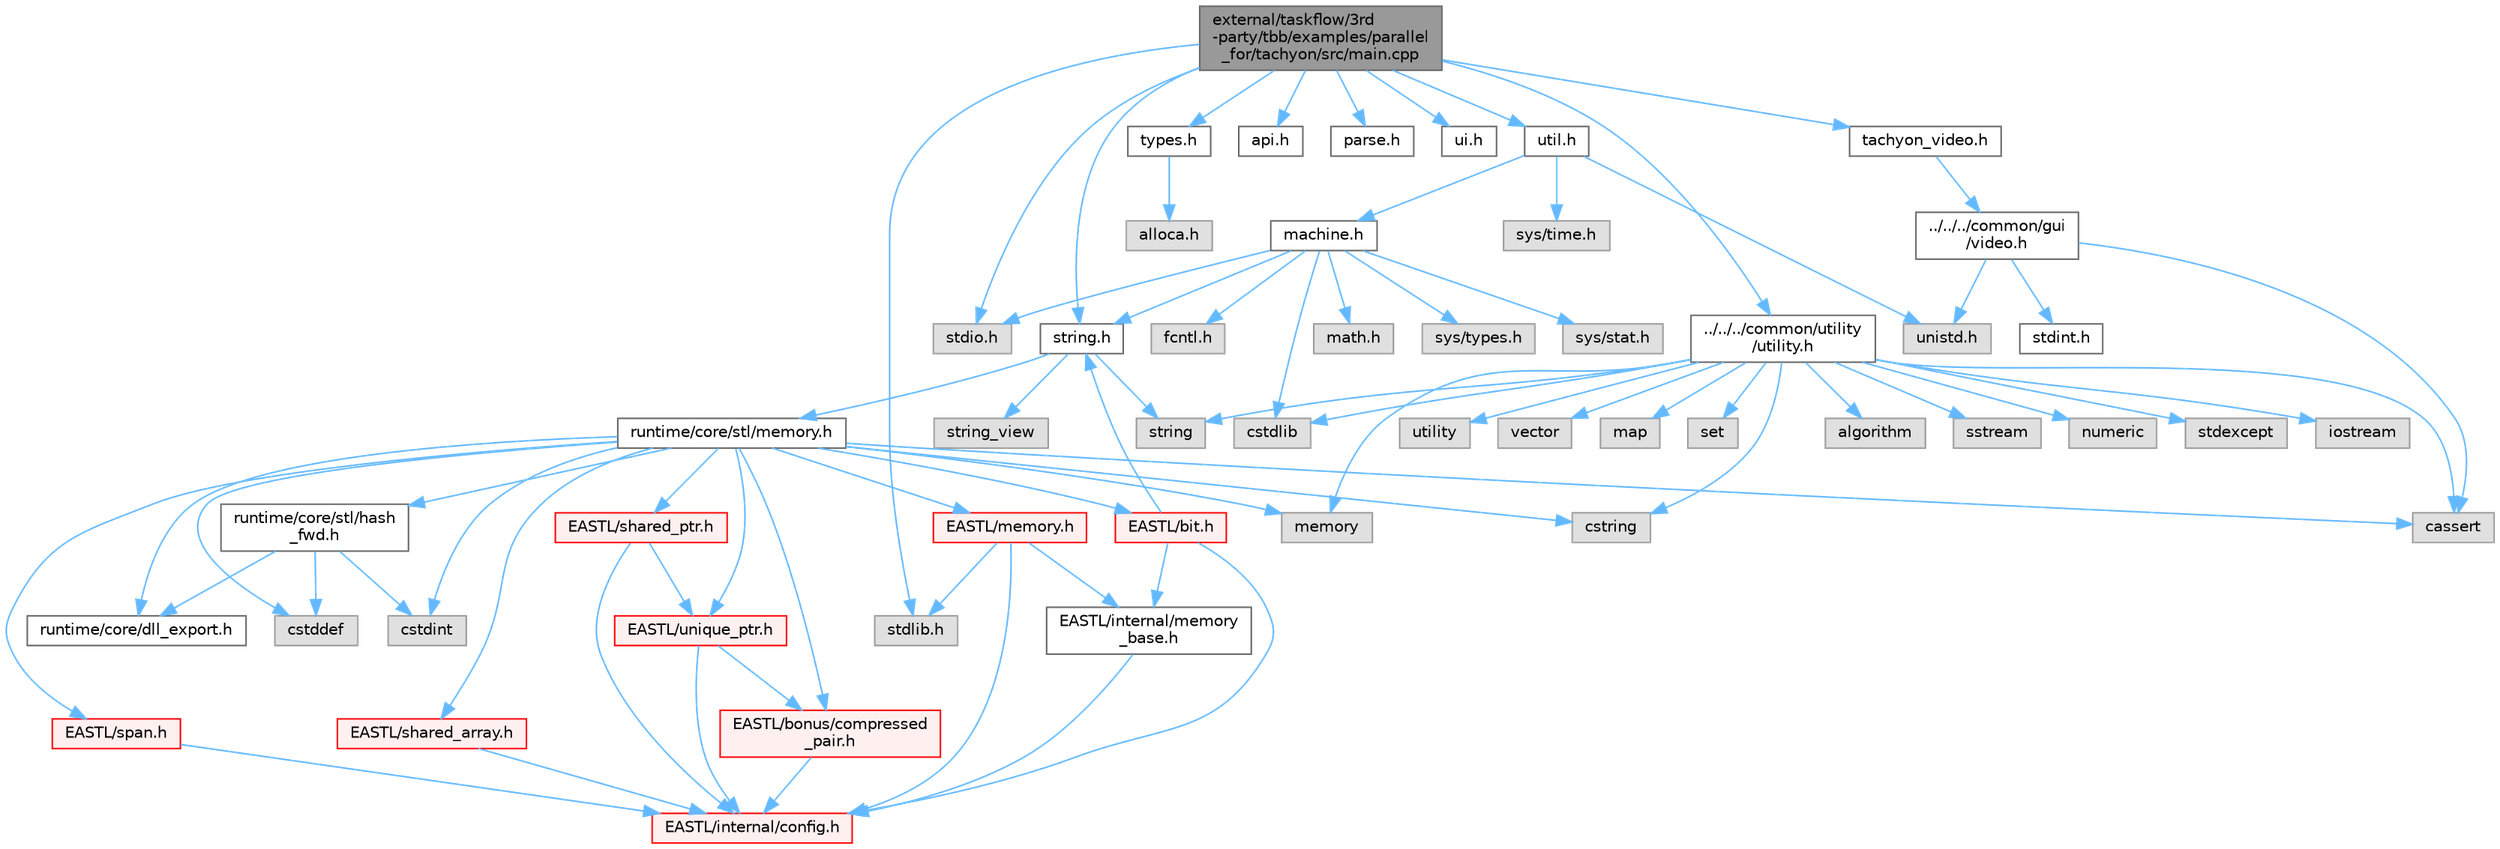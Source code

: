 digraph "external/taskflow/3rd-party/tbb/examples/parallel_for/tachyon/src/main.cpp"
{
 // LATEX_PDF_SIZE
  bgcolor="transparent";
  edge [fontname=Helvetica,fontsize=10,labelfontname=Helvetica,labelfontsize=10];
  node [fontname=Helvetica,fontsize=10,shape=box,height=0.2,width=0.4];
  Node1 [id="Node000001",label="external/taskflow/3rd\l-party/tbb/examples/parallel\l_for/tachyon/src/main.cpp",height=0.2,width=0.4,color="gray40", fillcolor="grey60", style="filled", fontcolor="black",tooltip=" "];
  Node1 -> Node2 [id="edge1_Node000001_Node000002",color="steelblue1",style="solid",tooltip=" "];
  Node2 [id="Node000002",label="stdio.h",height=0.2,width=0.4,color="grey60", fillcolor="#E0E0E0", style="filled",tooltip=" "];
  Node1 -> Node3 [id="edge2_Node000001_Node000003",color="steelblue1",style="solid",tooltip=" "];
  Node3 [id="Node000003",label="stdlib.h",height=0.2,width=0.4,color="grey60", fillcolor="#E0E0E0", style="filled",tooltip=" "];
  Node1 -> Node4 [id="edge3_Node000001_Node000004",color="steelblue1",style="solid",tooltip=" "];
  Node4 [id="Node000004",label="string.h",height=0.2,width=0.4,color="grey40", fillcolor="white", style="filled",URL="$string_8h.html",tooltip=" "];
  Node4 -> Node5 [id="edge4_Node000004_Node000005",color="steelblue1",style="solid",tooltip=" "];
  Node5 [id="Node000005",label="string",height=0.2,width=0.4,color="grey60", fillcolor="#E0E0E0", style="filled",tooltip=" "];
  Node4 -> Node6 [id="edge5_Node000004_Node000006",color="steelblue1",style="solid",tooltip=" "];
  Node6 [id="Node000006",label="string_view",height=0.2,width=0.4,color="grey60", fillcolor="#E0E0E0", style="filled",tooltip=" "];
  Node4 -> Node7 [id="edge6_Node000004_Node000007",color="steelblue1",style="solid",tooltip=" "];
  Node7 [id="Node000007",label="runtime/core/stl/memory.h",height=0.2,width=0.4,color="grey40", fillcolor="white", style="filled",URL="$runtime_2core_2stl_2memory_8h.html",tooltip=" "];
  Node7 -> Node8 [id="edge7_Node000007_Node000008",color="steelblue1",style="solid",tooltip=" "];
  Node8 [id="Node000008",label="cstddef",height=0.2,width=0.4,color="grey60", fillcolor="#E0E0E0", style="filled",tooltip=" "];
  Node7 -> Node9 [id="edge8_Node000007_Node000009",color="steelblue1",style="solid",tooltip=" "];
  Node9 [id="Node000009",label="cstdint",height=0.2,width=0.4,color="grey60", fillcolor="#E0E0E0", style="filled",tooltip=" "];
  Node7 -> Node10 [id="edge9_Node000007_Node000010",color="steelblue1",style="solid",tooltip=" "];
  Node10 [id="Node000010",label="cassert",height=0.2,width=0.4,color="grey60", fillcolor="#E0E0E0", style="filled",tooltip=" "];
  Node7 -> Node11 [id="edge10_Node000007_Node000011",color="steelblue1",style="solid",tooltip=" "];
  Node11 [id="Node000011",label="memory",height=0.2,width=0.4,color="grey60", fillcolor="#E0E0E0", style="filled",tooltip=" "];
  Node7 -> Node12 [id="edge11_Node000007_Node000012",color="steelblue1",style="solid",tooltip=" "];
  Node12 [id="Node000012",label="cstring",height=0.2,width=0.4,color="grey60", fillcolor="#E0E0E0", style="filled",tooltip=" "];
  Node7 -> Node13 [id="edge12_Node000007_Node000013",color="steelblue1",style="solid",tooltip=" "];
  Node13 [id="Node000013",label="EASTL/bit.h",height=0.2,width=0.4,color="red", fillcolor="#FFF0F0", style="filled",URL="$bit_8h.html",tooltip=" "];
  Node13 -> Node14 [id="edge13_Node000013_Node000014",color="steelblue1",style="solid",tooltip=" "];
  Node14 [id="Node000014",label="EASTL/internal/config.h",height=0.2,width=0.4,color="red", fillcolor="#FFF0F0", style="filled",URL="$runtime_2_e_a_s_t_l_2include_2_e_a_s_t_l_2internal_2config_8h.html",tooltip=" "];
  Node13 -> Node23 [id="edge14_Node000013_Node000023",color="steelblue1",style="solid",tooltip=" "];
  Node23 [id="Node000023",label="EASTL/internal/memory\l_base.h",height=0.2,width=0.4,color="grey40", fillcolor="white", style="filled",URL="$memory__base_8h.html",tooltip=" "];
  Node23 -> Node14 [id="edge15_Node000023_Node000014",color="steelblue1",style="solid",tooltip=" "];
  Node13 -> Node4 [id="edge16_Node000013_Node000004",color="steelblue1",style="solid",tooltip=" "];
  Node7 -> Node34 [id="edge17_Node000007_Node000034",color="steelblue1",style="solid",tooltip=" "];
  Node34 [id="Node000034",label="EASTL/memory.h",height=0.2,width=0.4,color="red", fillcolor="#FFF0F0", style="filled",URL="$runtime_2_e_a_s_t_l_2include_2_e_a_s_t_l_2memory_8h.html",tooltip=" "];
  Node34 -> Node14 [id="edge18_Node000034_Node000014",color="steelblue1",style="solid",tooltip=" "];
  Node34 -> Node23 [id="edge19_Node000034_Node000023",color="steelblue1",style="solid",tooltip=" "];
  Node34 -> Node3 [id="edge20_Node000034_Node000003",color="steelblue1",style="solid",tooltip=" "];
  Node7 -> Node61 [id="edge21_Node000007_Node000061",color="steelblue1",style="solid",tooltip=" "];
  Node61 [id="Node000061",label="EASTL/shared_array.h",height=0.2,width=0.4,color="red", fillcolor="#FFF0F0", style="filled",URL="$shared__array_8h.html",tooltip=" "];
  Node61 -> Node14 [id="edge22_Node000061_Node000014",color="steelblue1",style="solid",tooltip=" "];
  Node7 -> Node64 [id="edge23_Node000007_Node000064",color="steelblue1",style="solid",tooltip=" "];
  Node64 [id="Node000064",label="EASTL/unique_ptr.h",height=0.2,width=0.4,color="red", fillcolor="#FFF0F0", style="filled",URL="$unique__ptr_8h.html",tooltip=" "];
  Node64 -> Node65 [id="edge24_Node000064_Node000065",color="steelblue1",style="solid",tooltip=" "];
  Node65 [id="Node000065",label="EASTL/bonus/compressed\l_pair.h",height=0.2,width=0.4,color="red", fillcolor="#FFF0F0", style="filled",URL="$compressed__pair_8h.html",tooltip=" "];
  Node65 -> Node14 [id="edge25_Node000065_Node000014",color="steelblue1",style="solid",tooltip=" "];
  Node64 -> Node14 [id="edge26_Node000064_Node000014",color="steelblue1",style="solid",tooltip=" "];
  Node7 -> Node67 [id="edge27_Node000007_Node000067",color="steelblue1",style="solid",tooltip=" "];
  Node67 [id="Node000067",label="EASTL/shared_ptr.h",height=0.2,width=0.4,color="red", fillcolor="#FFF0F0", style="filled",URL="$shared__ptr_8h.html",tooltip=" "];
  Node67 -> Node14 [id="edge28_Node000067_Node000014",color="steelblue1",style="solid",tooltip=" "];
  Node67 -> Node64 [id="edge29_Node000067_Node000064",color="steelblue1",style="solid",tooltip=" "];
  Node7 -> Node147 [id="edge30_Node000007_Node000147",color="steelblue1",style="solid",tooltip=" "];
  Node147 [id="Node000147",label="EASTL/span.h",height=0.2,width=0.4,color="red", fillcolor="#FFF0F0", style="filled",URL="$span_8h.html",tooltip=" "];
  Node147 -> Node14 [id="edge31_Node000147_Node000014",color="steelblue1",style="solid",tooltip=" "];
  Node7 -> Node65 [id="edge32_Node000007_Node000065",color="steelblue1",style="solid",tooltip=" "];
  Node7 -> Node150 [id="edge33_Node000007_Node000150",color="steelblue1",style="solid",tooltip=" "];
  Node150 [id="Node000150",label="runtime/core/dll_export.h",height=0.2,width=0.4,color="grey40", fillcolor="white", style="filled",URL="$dll__export_8h.html",tooltip=" "];
  Node7 -> Node151 [id="edge34_Node000007_Node000151",color="steelblue1",style="solid",tooltip=" "];
  Node151 [id="Node000151",label="runtime/core/stl/hash\l_fwd.h",height=0.2,width=0.4,color="grey40", fillcolor="white", style="filled",URL="$hash__fwd_8h.html",tooltip=" "];
  Node151 -> Node8 [id="edge35_Node000151_Node000008",color="steelblue1",style="solid",tooltip=" "];
  Node151 -> Node9 [id="edge36_Node000151_Node000009",color="steelblue1",style="solid",tooltip=" "];
  Node151 -> Node150 [id="edge37_Node000151_Node000150",color="steelblue1",style="solid",tooltip=" "];
  Node1 -> Node152 [id="edge38_Node000001_Node000152",color="steelblue1",style="solid",tooltip=" "];
  Node152 [id="Node000152",label="types.h",height=0.2,width=0.4,color="grey40", fillcolor="white", style="filled",URL="$external_2taskflow_23rd-party_2tbb_2examples_2parallel__for_2tachyon_2src_2types_8h.html",tooltip=" "];
  Node152 -> Node153 [id="edge39_Node000152_Node000153",color="steelblue1",style="solid",tooltip=" "];
  Node153 [id="Node000153",label="alloca.h",height=0.2,width=0.4,color="grey60", fillcolor="#E0E0E0", style="filled",tooltip=" "];
  Node1 -> Node154 [id="edge40_Node000001_Node000154",color="steelblue1",style="solid",tooltip=" "];
  Node154 [id="Node000154",label="api.h",height=0.2,width=0.4,color="grey40", fillcolor="white", style="filled",URL="$api_8h.html",tooltip=" "];
  Node1 -> Node155 [id="edge41_Node000001_Node000155",color="steelblue1",style="solid",tooltip=" "];
  Node155 [id="Node000155",label="parse.h",height=0.2,width=0.4,color="grey40", fillcolor="white", style="filled",URL="$parse_8h.html",tooltip=" "];
  Node1 -> Node156 [id="edge42_Node000001_Node000156",color="steelblue1",style="solid",tooltip=" "];
  Node156 [id="Node000156",label="ui.h",height=0.2,width=0.4,color="grey40", fillcolor="white", style="filled",URL="$ui_8h.html",tooltip=" "];
  Node1 -> Node157 [id="edge43_Node000001_Node000157",color="steelblue1",style="solid",tooltip=" "];
  Node157 [id="Node000157",label="util.h",height=0.2,width=0.4,color="grey40", fillcolor="white", style="filled",URL="$util_8h.html",tooltip=" "];
  Node157 -> Node158 [id="edge44_Node000157_Node000158",color="steelblue1",style="solid",tooltip=" "];
  Node158 [id="Node000158",label="machine.h",height=0.2,width=0.4,color="grey40", fillcolor="white", style="filled",URL="$machine_8h.html",tooltip=" "];
  Node158 -> Node2 [id="edge45_Node000158_Node000002",color="steelblue1",style="solid",tooltip=" "];
  Node158 -> Node159 [id="edge46_Node000158_Node000159",color="steelblue1",style="solid",tooltip=" "];
  Node159 [id="Node000159",label="cstdlib",height=0.2,width=0.4,color="grey60", fillcolor="#E0E0E0", style="filled",tooltip=" "];
  Node158 -> Node4 [id="edge47_Node000158_Node000004",color="steelblue1",style="solid",tooltip=" "];
  Node158 -> Node160 [id="edge48_Node000158_Node000160",color="steelblue1",style="solid",tooltip=" "];
  Node160 [id="Node000160",label="math.h",height=0.2,width=0.4,color="grey60", fillcolor="#E0E0E0", style="filled",tooltip=" "];
  Node158 -> Node161 [id="edge49_Node000158_Node000161",color="steelblue1",style="solid",tooltip=" "];
  Node161 [id="Node000161",label="sys/types.h",height=0.2,width=0.4,color="grey60", fillcolor="#E0E0E0", style="filled",tooltip=" "];
  Node158 -> Node162 [id="edge50_Node000158_Node000162",color="steelblue1",style="solid",tooltip=" "];
  Node162 [id="Node000162",label="sys/stat.h",height=0.2,width=0.4,color="grey60", fillcolor="#E0E0E0", style="filled",tooltip=" "];
  Node158 -> Node163 [id="edge51_Node000158_Node000163",color="steelblue1",style="solid",tooltip=" "];
  Node163 [id="Node000163",label="fcntl.h",height=0.2,width=0.4,color="grey60", fillcolor="#E0E0E0", style="filled",tooltip=" "];
  Node157 -> Node164 [id="edge52_Node000157_Node000164",color="steelblue1",style="solid",tooltip=" "];
  Node164 [id="Node000164",label="sys/time.h",height=0.2,width=0.4,color="grey60", fillcolor="#E0E0E0", style="filled",tooltip=" "];
  Node157 -> Node165 [id="edge53_Node000157_Node000165",color="steelblue1",style="solid",tooltip=" "];
  Node165 [id="Node000165",label="unistd.h",height=0.2,width=0.4,color="grey60", fillcolor="#E0E0E0", style="filled",tooltip=" "];
  Node1 -> Node166 [id="edge54_Node000001_Node000166",color="steelblue1",style="solid",tooltip=" "];
  Node166 [id="Node000166",label="tachyon_video.h",height=0.2,width=0.4,color="grey40", fillcolor="white", style="filled",URL="$tachyon__video_8h.html",tooltip=" "];
  Node166 -> Node167 [id="edge55_Node000166_Node000167",color="steelblue1",style="solid",tooltip=" "];
  Node167 [id="Node000167",label="../../../common/gui\l/video.h",height=0.2,width=0.4,color="grey40", fillcolor="white", style="filled",URL="$3rd-party_2tbb_2examples_2common_2gui_2video_8h.html",tooltip=" "];
  Node167 -> Node10 [id="edge56_Node000167_Node000010",color="steelblue1",style="solid",tooltip=" "];
  Node167 -> Node168 [id="edge57_Node000167_Node000168",color="steelblue1",style="solid",tooltip=" "];
  Node168 [id="Node000168",label="stdint.h",height=0.2,width=0.4,color="grey40", fillcolor="white", style="filled",URL="$stdint_8h.html",tooltip=" "];
  Node167 -> Node165 [id="edge58_Node000167_Node000165",color="steelblue1",style="solid",tooltip=" "];
  Node1 -> Node169 [id="edge59_Node000001_Node000169",color="steelblue1",style="solid",tooltip=" "];
  Node169 [id="Node000169",label="../../../common/utility\l/utility.h",height=0.2,width=0.4,color="grey40", fillcolor="white", style="filled",URL="$external_2taskflow_23rd-party_2tbb_2examples_2common_2utility_2utility_8h.html",tooltip=" "];
  Node169 -> Node59 [id="edge60_Node000169_Node000059",color="steelblue1",style="solid",tooltip=" "];
  Node59 [id="Node000059",label="utility",height=0.2,width=0.4,color="grey60", fillcolor="#E0E0E0", style="filled",tooltip=" "];
  Node169 -> Node5 [id="edge61_Node000169_Node000005",color="steelblue1",style="solid",tooltip=" "];
  Node169 -> Node12 [id="edge62_Node000169_Node000012",color="steelblue1",style="solid",tooltip=" "];
  Node169 -> Node170 [id="edge63_Node000169_Node000170",color="steelblue1",style="solid",tooltip=" "];
  Node170 [id="Node000170",label="vector",height=0.2,width=0.4,color="grey60", fillcolor="#E0E0E0", style="filled",tooltip=" "];
  Node169 -> Node171 [id="edge64_Node000169_Node000171",color="steelblue1",style="solid",tooltip=" "];
  Node171 [id="Node000171",label="map",height=0.2,width=0.4,color="grey60", fillcolor="#E0E0E0", style="filled",tooltip=" "];
  Node169 -> Node172 [id="edge65_Node000169_Node000172",color="steelblue1",style="solid",tooltip=" "];
  Node172 [id="Node000172",label="set",height=0.2,width=0.4,color="grey60", fillcolor="#E0E0E0", style="filled",tooltip=" "];
  Node169 -> Node173 [id="edge66_Node000169_Node000173",color="steelblue1",style="solid",tooltip=" "];
  Node173 [id="Node000173",label="algorithm",height=0.2,width=0.4,color="grey60", fillcolor="#E0E0E0", style="filled",tooltip=" "];
  Node169 -> Node174 [id="edge67_Node000169_Node000174",color="steelblue1",style="solid",tooltip=" "];
  Node174 [id="Node000174",label="sstream",height=0.2,width=0.4,color="grey60", fillcolor="#E0E0E0", style="filled",tooltip=" "];
  Node169 -> Node175 [id="edge68_Node000169_Node000175",color="steelblue1",style="solid",tooltip=" "];
  Node175 [id="Node000175",label="numeric",height=0.2,width=0.4,color="grey60", fillcolor="#E0E0E0", style="filled",tooltip=" "];
  Node169 -> Node176 [id="edge69_Node000169_Node000176",color="steelblue1",style="solid",tooltip=" "];
  Node176 [id="Node000176",label="stdexcept",height=0.2,width=0.4,color="grey60", fillcolor="#E0E0E0", style="filled",tooltip=" "];
  Node169 -> Node11 [id="edge70_Node000169_Node000011",color="steelblue1",style="solid",tooltip=" "];
  Node169 -> Node10 [id="edge71_Node000169_Node000010",color="steelblue1",style="solid",tooltip=" "];
  Node169 -> Node177 [id="edge72_Node000169_Node000177",color="steelblue1",style="solid",tooltip=" "];
  Node177 [id="Node000177",label="iostream",height=0.2,width=0.4,color="grey60", fillcolor="#E0E0E0", style="filled",tooltip=" "];
  Node169 -> Node159 [id="edge73_Node000169_Node000159",color="steelblue1",style="solid",tooltip=" "];
}
